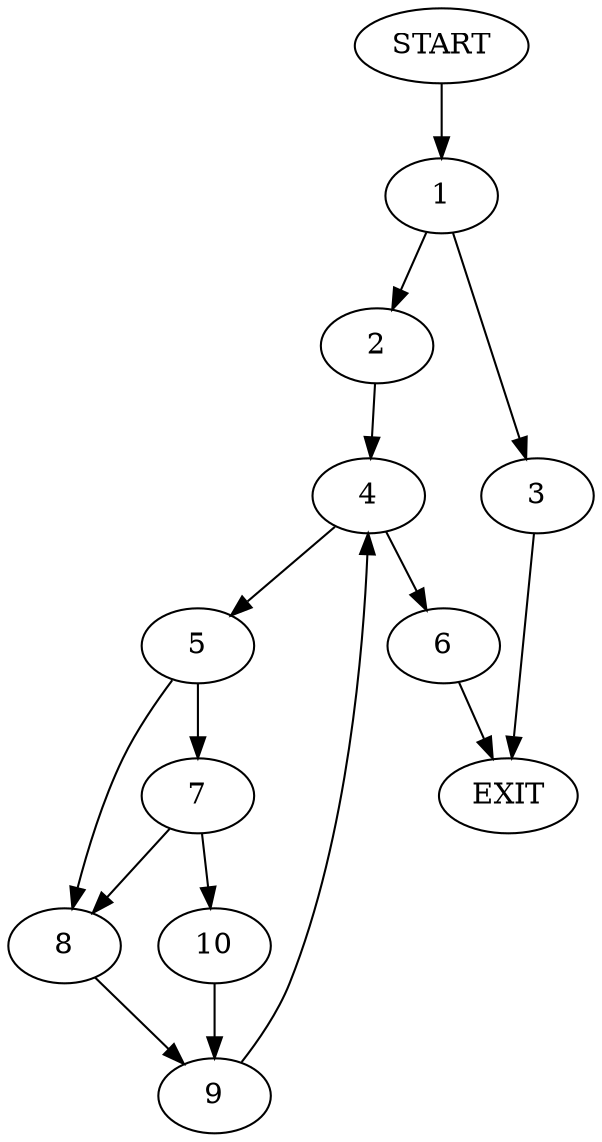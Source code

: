 digraph {
0 [label="START"]
11 [label="EXIT"]
0 -> 1
1 -> 2
1 -> 3
3 -> 11
2 -> 4
4 -> 5
4 -> 6
5 -> 7
5 -> 8
6 -> 11
8 -> 9
7 -> 10
7 -> 8
10 -> 9
9 -> 4
}
